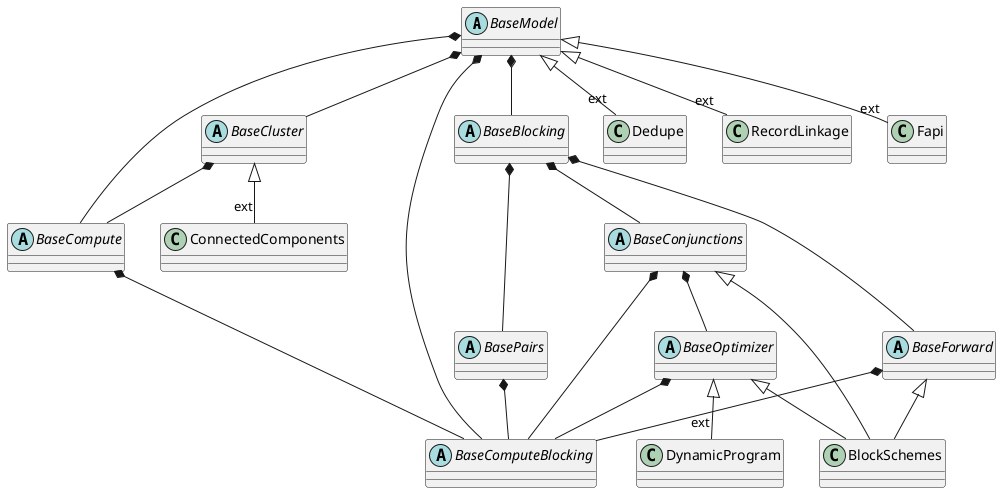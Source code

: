 @startuml Class Hierarchy

'---------------------Abstract Nodes------------------------------'

abstract class BaseModel

'compute'
abstract class BaseCompute
abstract class BaseComputeBlocking

'blocking'
abstract class BaseBlocking
abstract class BaseForward
abstract class BaseConjunctions
abstract class BasePairs
abstract class BaseOptimizer

'clustering'
abstract class BaseCluster

'---------------------Edges------------------------------'

'api'
BaseModel <|-- "ext" Dedupe
BaseModel <|-- "ext" RecordLinkage
BaseModel <|-- "ext" Fapi
BaseModel *-- BaseCompute
BaseModel *-- BaseComputeBlocking
BaseModel *-- BaseBlocking
BaseModel *-- BaseCluster

'blocking
BaseBlocking *-- BaseForward
BaseBlocking *-- BasePairs
BaseBlocking *-- BaseConjunctions

BaseConjunctions *-- BaseOptimizer
BaseOptimizer <|-- "ext" DynamicProgram

BaseForward <|-- BlockSchemes
BaseConjunctions <|-- BlockSchemes
BaseOptimizer <|-- BlockSchemes

'clustering
BaseCluster <|-- "ext" ConnectedComponents

'compute
BaseCompute *-- BaseComputeBlocking
BaseForward *-- BaseComputeBlocking
BasePairs *-- BaseComputeBlocking
BaseConjunctions *-- BaseComputeBlocking
BaseOptimizer *-- BaseComputeBlocking
BaseCluster *-- BaseCompute

@enduml
